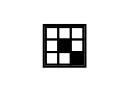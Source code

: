 digraph matriz{
node [shape=plaintext]
a [label=<<TABLE BORDER="1" CELLBORDER="1" CELLSPACING="0">
<TR> <TD BGCOLOR="#FFFFFF"></TD><TD BGCOLOR="#FFFFFF"></TD><TD BGCOLOR="#FFFFFF"></TD></TR>
<TR> <TD BGCOLOR="#FFFFFF"></TD><TD BGCOLOR="#000000"></TD><TD BGCOLOR="#FFFFFF"></TD></TR>
<TR> <TD BGCOLOR="#FFFFFF"></TD><TD BGCOLOR="#FFFFFF"></TD><TD BGCOLOR="#000000"></TD></TR>
</TABLE>>];
}